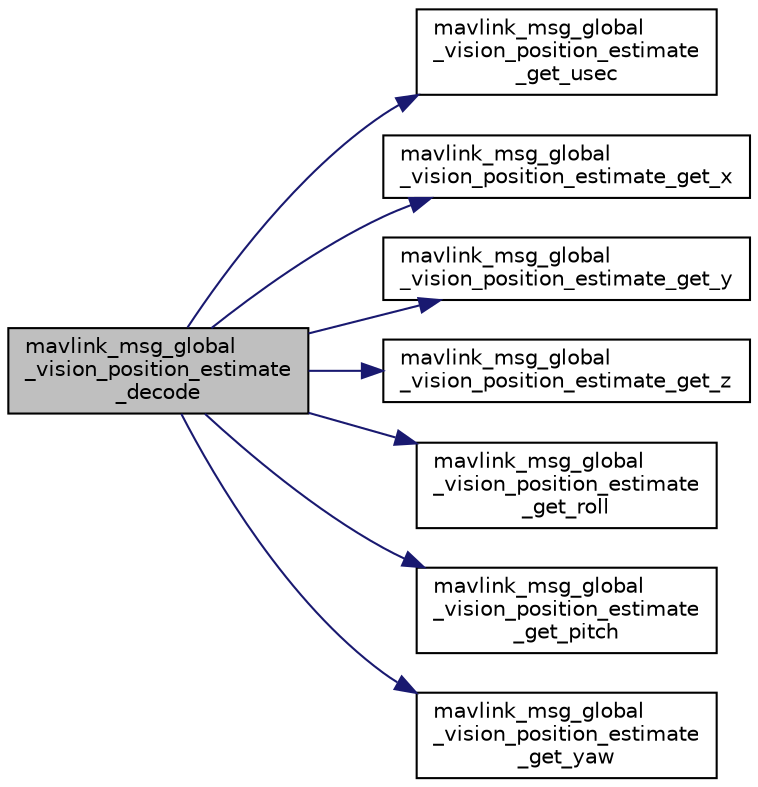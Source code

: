 digraph "mavlink_msg_global_vision_position_estimate_decode"
{
 // INTERACTIVE_SVG=YES
  edge [fontname="Helvetica",fontsize="10",labelfontname="Helvetica",labelfontsize="10"];
  node [fontname="Helvetica",fontsize="10",shape=record];
  rankdir="LR";
  Node1 [label="mavlink_msg_global\l_vision_position_estimate\l_decode",height=0.2,width=0.4,color="black", fillcolor="grey75", style="filled" fontcolor="black"];
  Node1 -> Node2 [color="midnightblue",fontsize="10",style="solid",fontname="Helvetica"];
  Node2 [label="mavlink_msg_global\l_vision_position_estimate\l_get_usec",height=0.2,width=0.4,color="black", fillcolor="white", style="filled",URL="$mavlink__msg__global__vision__position__estimate_8h.html#a56ac9b595b0b44ddf6dd2520a8542e9d",tooltip="Send a global_vision_position_estimate message. "];
  Node1 -> Node3 [color="midnightblue",fontsize="10",style="solid",fontname="Helvetica"];
  Node3 [label="mavlink_msg_global\l_vision_position_estimate_get_x",height=0.2,width=0.4,color="black", fillcolor="white", style="filled",URL="$mavlink__msg__global__vision__position__estimate_8h.html#a6b19df8af48de4ab271b21e57b6a5add",tooltip="Get field x from global_vision_position_estimate message. "];
  Node1 -> Node4 [color="midnightblue",fontsize="10",style="solid",fontname="Helvetica"];
  Node4 [label="mavlink_msg_global\l_vision_position_estimate_get_y",height=0.2,width=0.4,color="black", fillcolor="white", style="filled",URL="$mavlink__msg__global__vision__position__estimate_8h.html#ac4ddd1ec739d6182cfe77a9a4005fe0f",tooltip="Get field y from global_vision_position_estimate message. "];
  Node1 -> Node5 [color="midnightblue",fontsize="10",style="solid",fontname="Helvetica"];
  Node5 [label="mavlink_msg_global\l_vision_position_estimate_get_z",height=0.2,width=0.4,color="black", fillcolor="white", style="filled",URL="$mavlink__msg__global__vision__position__estimate_8h.html#a92477c034961e53a1e3fdebd3a9254b7",tooltip="Get field z from global_vision_position_estimate message. "];
  Node1 -> Node6 [color="midnightblue",fontsize="10",style="solid",fontname="Helvetica"];
  Node6 [label="mavlink_msg_global\l_vision_position_estimate\l_get_roll",height=0.2,width=0.4,color="black", fillcolor="white", style="filled",URL="$mavlink__msg__global__vision__position__estimate_8h.html#ac597c6e3c20b0697cd2a5bb2dec8ce70",tooltip="Get field roll from global_vision_position_estimate message. "];
  Node1 -> Node7 [color="midnightblue",fontsize="10",style="solid",fontname="Helvetica"];
  Node7 [label="mavlink_msg_global\l_vision_position_estimate\l_get_pitch",height=0.2,width=0.4,color="black", fillcolor="white", style="filled",URL="$mavlink__msg__global__vision__position__estimate_8h.html#a232414c6244f1990710db7f0ec4d030f",tooltip="Get field pitch from global_vision_position_estimate message. "];
  Node1 -> Node8 [color="midnightblue",fontsize="10",style="solid",fontname="Helvetica"];
  Node8 [label="mavlink_msg_global\l_vision_position_estimate\l_get_yaw",height=0.2,width=0.4,color="black", fillcolor="white", style="filled",URL="$mavlink__msg__global__vision__position__estimate_8h.html#aec39d4c6f6c4fe19fd1f941fd2466c1b",tooltip="Get field yaw from global_vision_position_estimate message. "];
}
